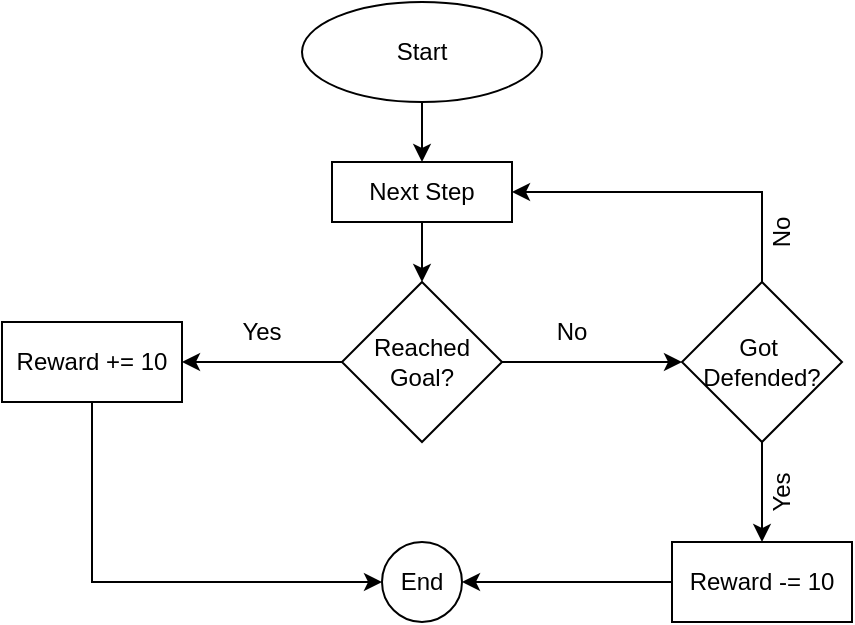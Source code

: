 <mxfile version="28.0.5">
  <diagram name="Page-1" id="RGXBzviV_CvmuKjT5Cnx">
    <mxGraphModel dx="786" dy="451" grid="1" gridSize="10" guides="1" tooltips="1" connect="1" arrows="1" fold="1" page="1" pageScale="1" pageWidth="1169" pageHeight="827" math="0" shadow="0">
      <root>
        <mxCell id="0" />
        <mxCell id="1" parent="0" />
        <mxCell id="zL2H6TLlNWtKdWwjvxqM-1" value="Start" style="ellipse;whiteSpace=wrap;html=1;" vertex="1" parent="1">
          <mxGeometry x="300" y="50" width="120" height="50" as="geometry" />
        </mxCell>
        <mxCell id="zL2H6TLlNWtKdWwjvxqM-4" value="" style="edgeStyle=orthogonalEdgeStyle;rounded=0;orthogonalLoop=1;jettySize=auto;html=1;" edge="1" parent="1" source="zL2H6TLlNWtKdWwjvxqM-1" target="zL2H6TLlNWtKdWwjvxqM-3">
          <mxGeometry relative="1" as="geometry">
            <mxPoint x="360" y="170" as="targetPoint" />
            <mxPoint x="360" y="100" as="sourcePoint" />
          </mxGeometry>
        </mxCell>
        <mxCell id="zL2H6TLlNWtKdWwjvxqM-5" style="edgeStyle=orthogonalEdgeStyle;rounded=0;orthogonalLoop=1;jettySize=auto;html=1;exitX=0.5;exitY=1;exitDx=0;exitDy=0;" edge="1" parent="1" source="zL2H6TLlNWtKdWwjvxqM-3">
          <mxGeometry relative="1" as="geometry">
            <mxPoint x="360" y="190" as="targetPoint" />
          </mxGeometry>
        </mxCell>
        <mxCell id="zL2H6TLlNWtKdWwjvxqM-3" value="Next Step" style="rounded=0;whiteSpace=wrap;html=1;" vertex="1" parent="1">
          <mxGeometry x="315" y="130" width="90" height="30" as="geometry" />
        </mxCell>
        <mxCell id="zL2H6TLlNWtKdWwjvxqM-7" style="edgeStyle=orthogonalEdgeStyle;rounded=0;orthogonalLoop=1;jettySize=auto;html=1;exitX=0;exitY=0.5;exitDx=0;exitDy=0;" edge="1" parent="1" source="zL2H6TLlNWtKdWwjvxqM-6">
          <mxGeometry relative="1" as="geometry">
            <mxPoint x="240" y="230" as="targetPoint" />
          </mxGeometry>
        </mxCell>
        <mxCell id="zL2H6TLlNWtKdWwjvxqM-11" style="edgeStyle=orthogonalEdgeStyle;rounded=0;orthogonalLoop=1;jettySize=auto;html=1;exitX=1;exitY=0.5;exitDx=0;exitDy=0;" edge="1" parent="1" source="zL2H6TLlNWtKdWwjvxqM-6">
          <mxGeometry relative="1" as="geometry">
            <mxPoint x="490" y="230" as="targetPoint" />
          </mxGeometry>
        </mxCell>
        <mxCell id="zL2H6TLlNWtKdWwjvxqM-6" value="Reached&lt;br&gt;Goal?" style="rhombus;whiteSpace=wrap;html=1;" vertex="1" parent="1">
          <mxGeometry x="320" y="190" width="80" height="80" as="geometry" />
        </mxCell>
        <mxCell id="zL2H6TLlNWtKdWwjvxqM-21" style="edgeStyle=orthogonalEdgeStyle;rounded=0;orthogonalLoop=1;jettySize=auto;html=1;exitX=0.5;exitY=1;exitDx=0;exitDy=0;entryX=0;entryY=0.5;entryDx=0;entryDy=0;" edge="1" parent="1" source="zL2H6TLlNWtKdWwjvxqM-8" target="zL2H6TLlNWtKdWwjvxqM-19">
          <mxGeometry relative="1" as="geometry" />
        </mxCell>
        <mxCell id="zL2H6TLlNWtKdWwjvxqM-8" value="Reward += 10" style="rounded=0;whiteSpace=wrap;html=1;" vertex="1" parent="1">
          <mxGeometry x="150" y="210" width="90" height="40" as="geometry" />
        </mxCell>
        <mxCell id="zL2H6TLlNWtKdWwjvxqM-9" value="Yes" style="text;html=1;align=center;verticalAlign=middle;whiteSpace=wrap;rounded=0;" vertex="1" parent="1">
          <mxGeometry x="250" y="200" width="60" height="30" as="geometry" />
        </mxCell>
        <mxCell id="zL2H6TLlNWtKdWwjvxqM-14" style="edgeStyle=orthogonalEdgeStyle;rounded=0;orthogonalLoop=1;jettySize=auto;html=1;exitX=0.5;exitY=0;exitDx=0;exitDy=0;entryX=1;entryY=0.5;entryDx=0;entryDy=0;" edge="1" parent="1" source="zL2H6TLlNWtKdWwjvxqM-12" target="zL2H6TLlNWtKdWwjvxqM-3">
          <mxGeometry relative="1" as="geometry" />
        </mxCell>
        <mxCell id="zL2H6TLlNWtKdWwjvxqM-16" style="edgeStyle=orthogonalEdgeStyle;rounded=0;orthogonalLoop=1;jettySize=auto;html=1;exitX=0.5;exitY=1;exitDx=0;exitDy=0;" edge="1" parent="1" source="zL2H6TLlNWtKdWwjvxqM-12">
          <mxGeometry relative="1" as="geometry">
            <mxPoint x="530" y="320" as="targetPoint" />
          </mxGeometry>
        </mxCell>
        <mxCell id="zL2H6TLlNWtKdWwjvxqM-12" value="Got&amp;nbsp;&lt;div&gt;Defended?&lt;/div&gt;" style="rhombus;whiteSpace=wrap;html=1;" vertex="1" parent="1">
          <mxGeometry x="490" y="190" width="80" height="80" as="geometry" />
        </mxCell>
        <mxCell id="zL2H6TLlNWtKdWwjvxqM-13" value="No" style="text;html=1;align=center;verticalAlign=middle;whiteSpace=wrap;rounded=0;" vertex="1" parent="1">
          <mxGeometry x="405" y="200" width="60" height="30" as="geometry" />
        </mxCell>
        <mxCell id="zL2H6TLlNWtKdWwjvxqM-15" value="No" style="text;html=1;align=center;verticalAlign=middle;whiteSpace=wrap;rounded=0;rotation=-90;" vertex="1" parent="1">
          <mxGeometry x="510" y="150" width="60" height="30" as="geometry" />
        </mxCell>
        <mxCell id="zL2H6TLlNWtKdWwjvxqM-20" style="edgeStyle=orthogonalEdgeStyle;rounded=0;orthogonalLoop=1;jettySize=auto;html=1;exitX=0;exitY=0.5;exitDx=0;exitDy=0;entryX=1;entryY=0.5;entryDx=0;entryDy=0;" edge="1" parent="1" source="zL2H6TLlNWtKdWwjvxqM-17" target="zL2H6TLlNWtKdWwjvxqM-19">
          <mxGeometry relative="1" as="geometry" />
        </mxCell>
        <mxCell id="zL2H6TLlNWtKdWwjvxqM-17" value="Reward -= 10" style="rounded=0;whiteSpace=wrap;html=1;" vertex="1" parent="1">
          <mxGeometry x="485" y="320" width="90" height="40" as="geometry" />
        </mxCell>
        <mxCell id="zL2H6TLlNWtKdWwjvxqM-18" value="Yes" style="text;html=1;align=center;verticalAlign=middle;whiteSpace=wrap;rounded=0;rotation=-90;" vertex="1" parent="1">
          <mxGeometry x="510" y="280" width="60" height="30" as="geometry" />
        </mxCell>
        <mxCell id="zL2H6TLlNWtKdWwjvxqM-19" value="End" style="ellipse;whiteSpace=wrap;html=1;aspect=fixed;" vertex="1" parent="1">
          <mxGeometry x="340" y="320" width="40" height="40" as="geometry" />
        </mxCell>
      </root>
    </mxGraphModel>
  </diagram>
</mxfile>

